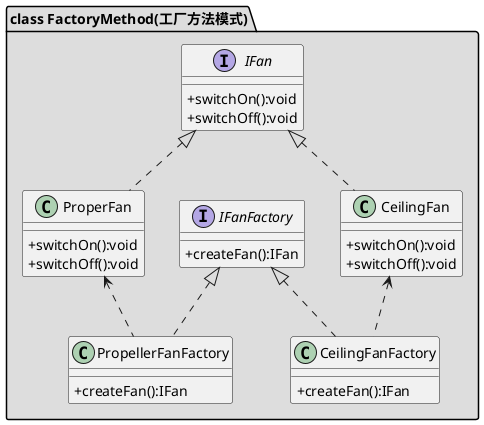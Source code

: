 @startuml
skinparam classAttributeIconSize 0

package "class FactoryMethod(工厂方法模式)" #DDDDDD {
    interface IFanFactory{
    +createFan():IFan
    }
    
    class CeilingFanFactory{
    +createFan():IFan
    }
    
    class PropellerFanFactory{
    +createFan():IFan
    }
   
    interface IFan {
    +switchOn():void
    +switchOff():void
    }
    
    class CeilingFan {
    +switchOn():void
    +switchOff():void
    }
    
    class ProperFan{
    +switchOn():void
    +switchOff():void
    }
    
    IFanFactory <|.. CeilingFanFactory
    IFanFactory <|.. PropellerFanFactory
    IFan <|.. CeilingFan 
    IFan <|.. ProperFan
    CeilingFan <.. CeilingFanFactory
    ProperFan <.. PropellerFanFactory
   
}
@enduml
